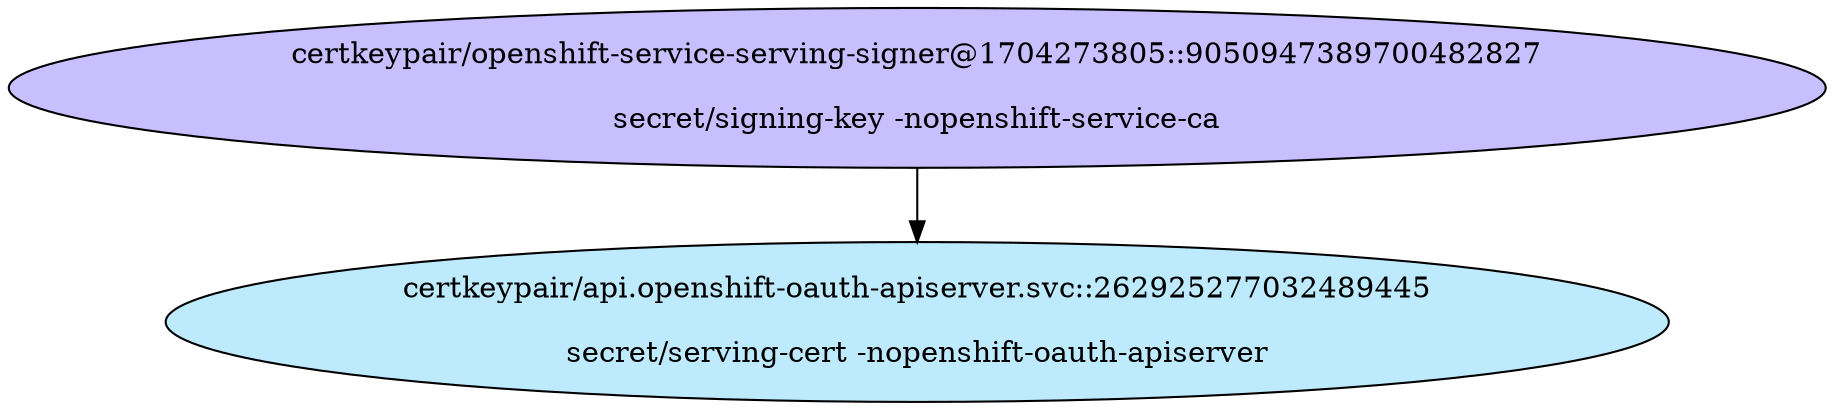 digraph "Local Certificate" {
  // Node definitions.
  1 [
    label="certkeypair/openshift-service-serving-signer@1704273805::9050947389700482827\n\nsecret/signing-key -nopenshift-service-ca\n"
    style=filled
    fillcolor="#c7bfff"
  ];
  8 [
    label="certkeypair/api.openshift-oauth-apiserver.svc::262925277032489445\n\nsecret/serving-cert -nopenshift-oauth-apiserver\n"
    style=filled
    fillcolor="#bdebfd"
  ];

  // Edge definitions.
  1 -> 8;
}